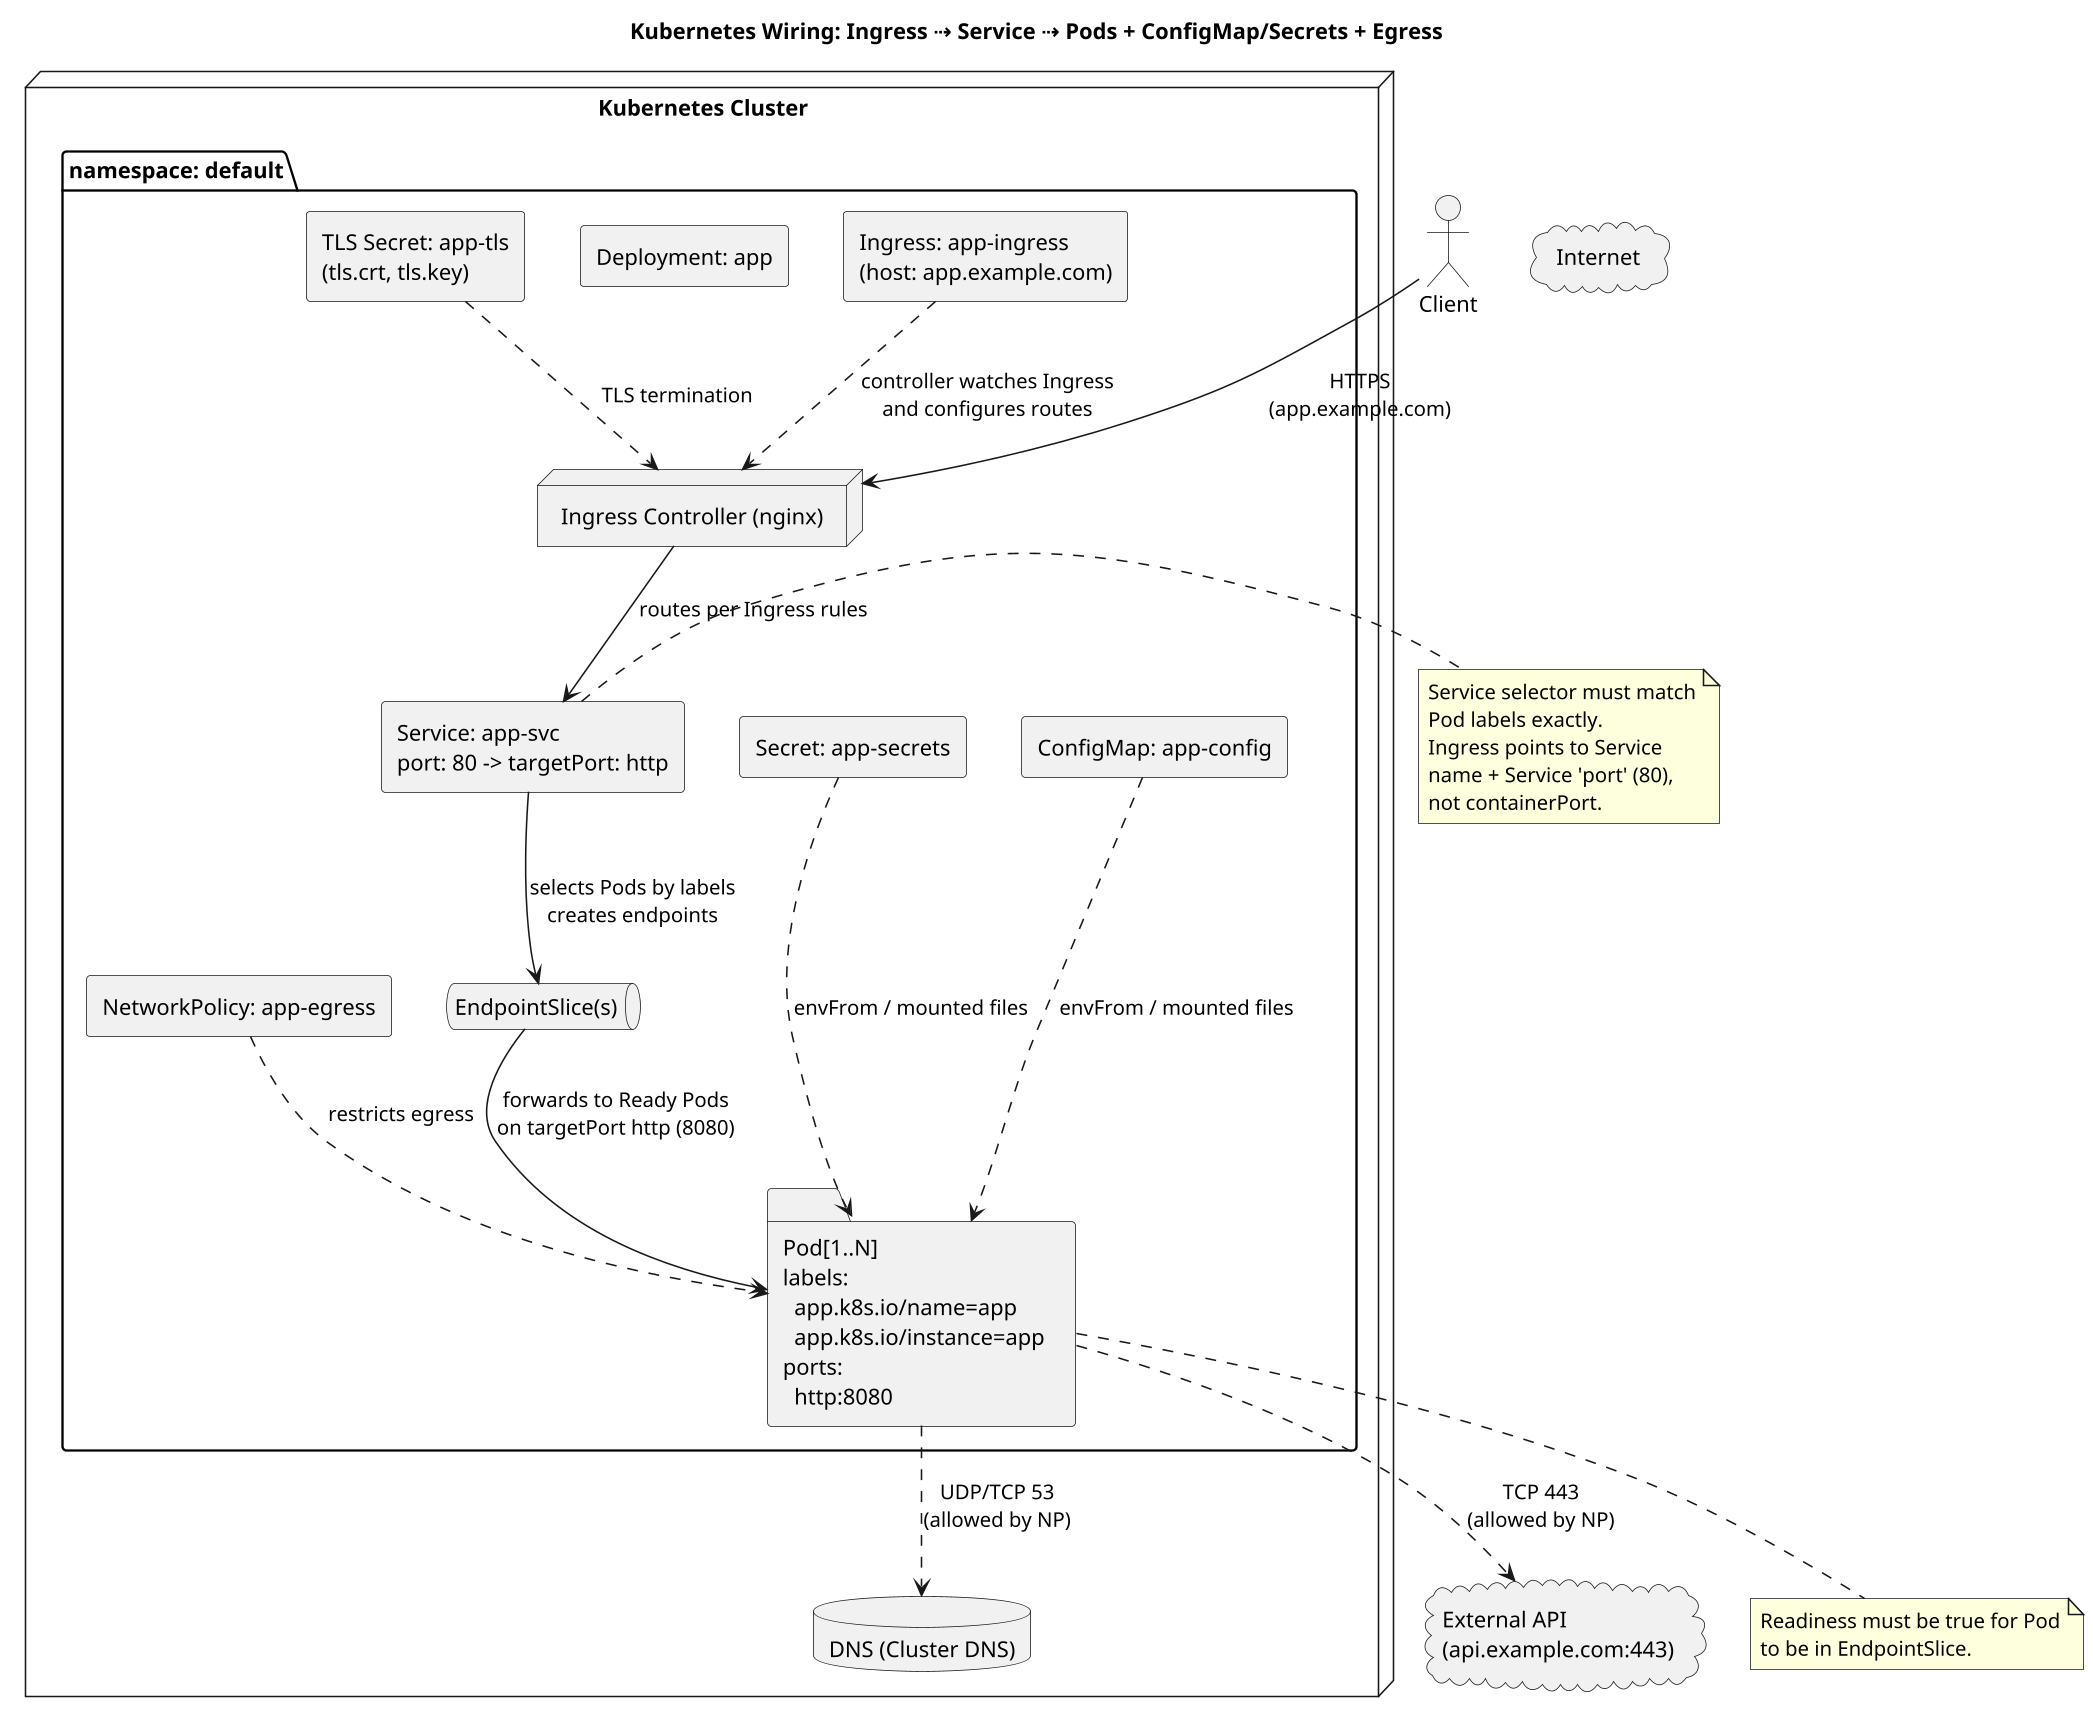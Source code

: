 @startuml K8s_Wiring_Component
skinparam componentStyle rectangle
skinparam dpi 150
title Kubernetes Wiring: Ingress ⇢ Service ⇢ Pods + ConfigMap/Secrets + Egress

actor Client

cloud "Internet" as Internet
node "Kubernetes Cluster" as K8s {
  package "namespace: default" as ns {
    component "Ingress: app-ingress\n(host: app.example.com)" as IngressRes
    node "Ingress Controller (nginx)" as IngressCtrl

    component "Service: app-svc\nport: 80 -> targetPort: http" as Svc
    component "Deployment: app" as Deploy
    folder "Pod[1..N]\nlabels:\n  app.k8s.io/name=app\n  app.k8s.io/instance=app\nports:\n  http:8080" as Pods

    component "ConfigMap: app-config" as CM
    component "Secret: app-secrets" as SEC
    component "TLS Secret: app-tls\n(tls.crt, tls.key)" as TLS

    component "NetworkPolicy: app-egress" as NP
    queue "EndpointSlice(s)" as EPS
  }
  database "DNS (Cluster DNS)" as ClusterDNS
}

cloud "External API\n(api.example.com:443)" as ExternalAPI

' Wiring
Client -down-> IngressCtrl : HTTPS\n(app.example.com)
IngressCtrl --> Svc : routes per Ingress rules

IngressRes ..> IngressCtrl : controller watches Ingress\nand configures routes

Svc --> EPS : selects Pods by labels\ncreates endpoints
EPS --> Pods : forwards to Ready Pods\non targetPort http (8080)

CM ..down.> Pods : envFrom / mounted files
SEC ..down.> Pods : envFrom / mounted files
TLS ..> IngressCtrl : TLS termination

' Egress via NetworkPolicy
Pods ..> ClusterDNS : UDP/TCP 53\n(allowed by NP)
Pods ..> ExternalAPI : TCP 443\n(allowed by NP)
NP ..> Pods : restricts egress

' Notes
note right of Svc
  Service selector must match
  Pod labels exactly.
  Ingress points to Service
  name + Service 'port' (80),
  not containerPort.
end note

note bottom of Pods
  Readiness must be true for Pod
  to be in EndpointSlice.
end note

@enduml

newpage

@startuml K8s_Wiring_Sequence
title HTTP request flow (TLS terminated at Ingress)

actor Client
participant "Ingress Controller (nginx)" as IC
participant "Service: app-svc" as SVC
participant "EndpointSlice(s)" as EPS
participant "Pod (containerPort:8080)" as POD

Client -> IC : TLS ClientHello/HTTP GET https://app.example.com/
activate IC
IC -> IC : Terminate TLS with app-tls\nRoute by host/path -> service: app-svc:80
IC -> SVC : TCP 80 (ClusterIP)
activate SVC
SVC -> EPS : pick Ready endpoints
EPS -> POD : choose Pod IP:8080
SVC --> POD : TCP 8080 (targetPort)
activate POD
POD --> SVC : HTTP 200
deactivate POD
SVC --> IC : HTTP 200
deactivate SVC
IC --> Client : HTTPS 200
deactivate IC

@enduml
